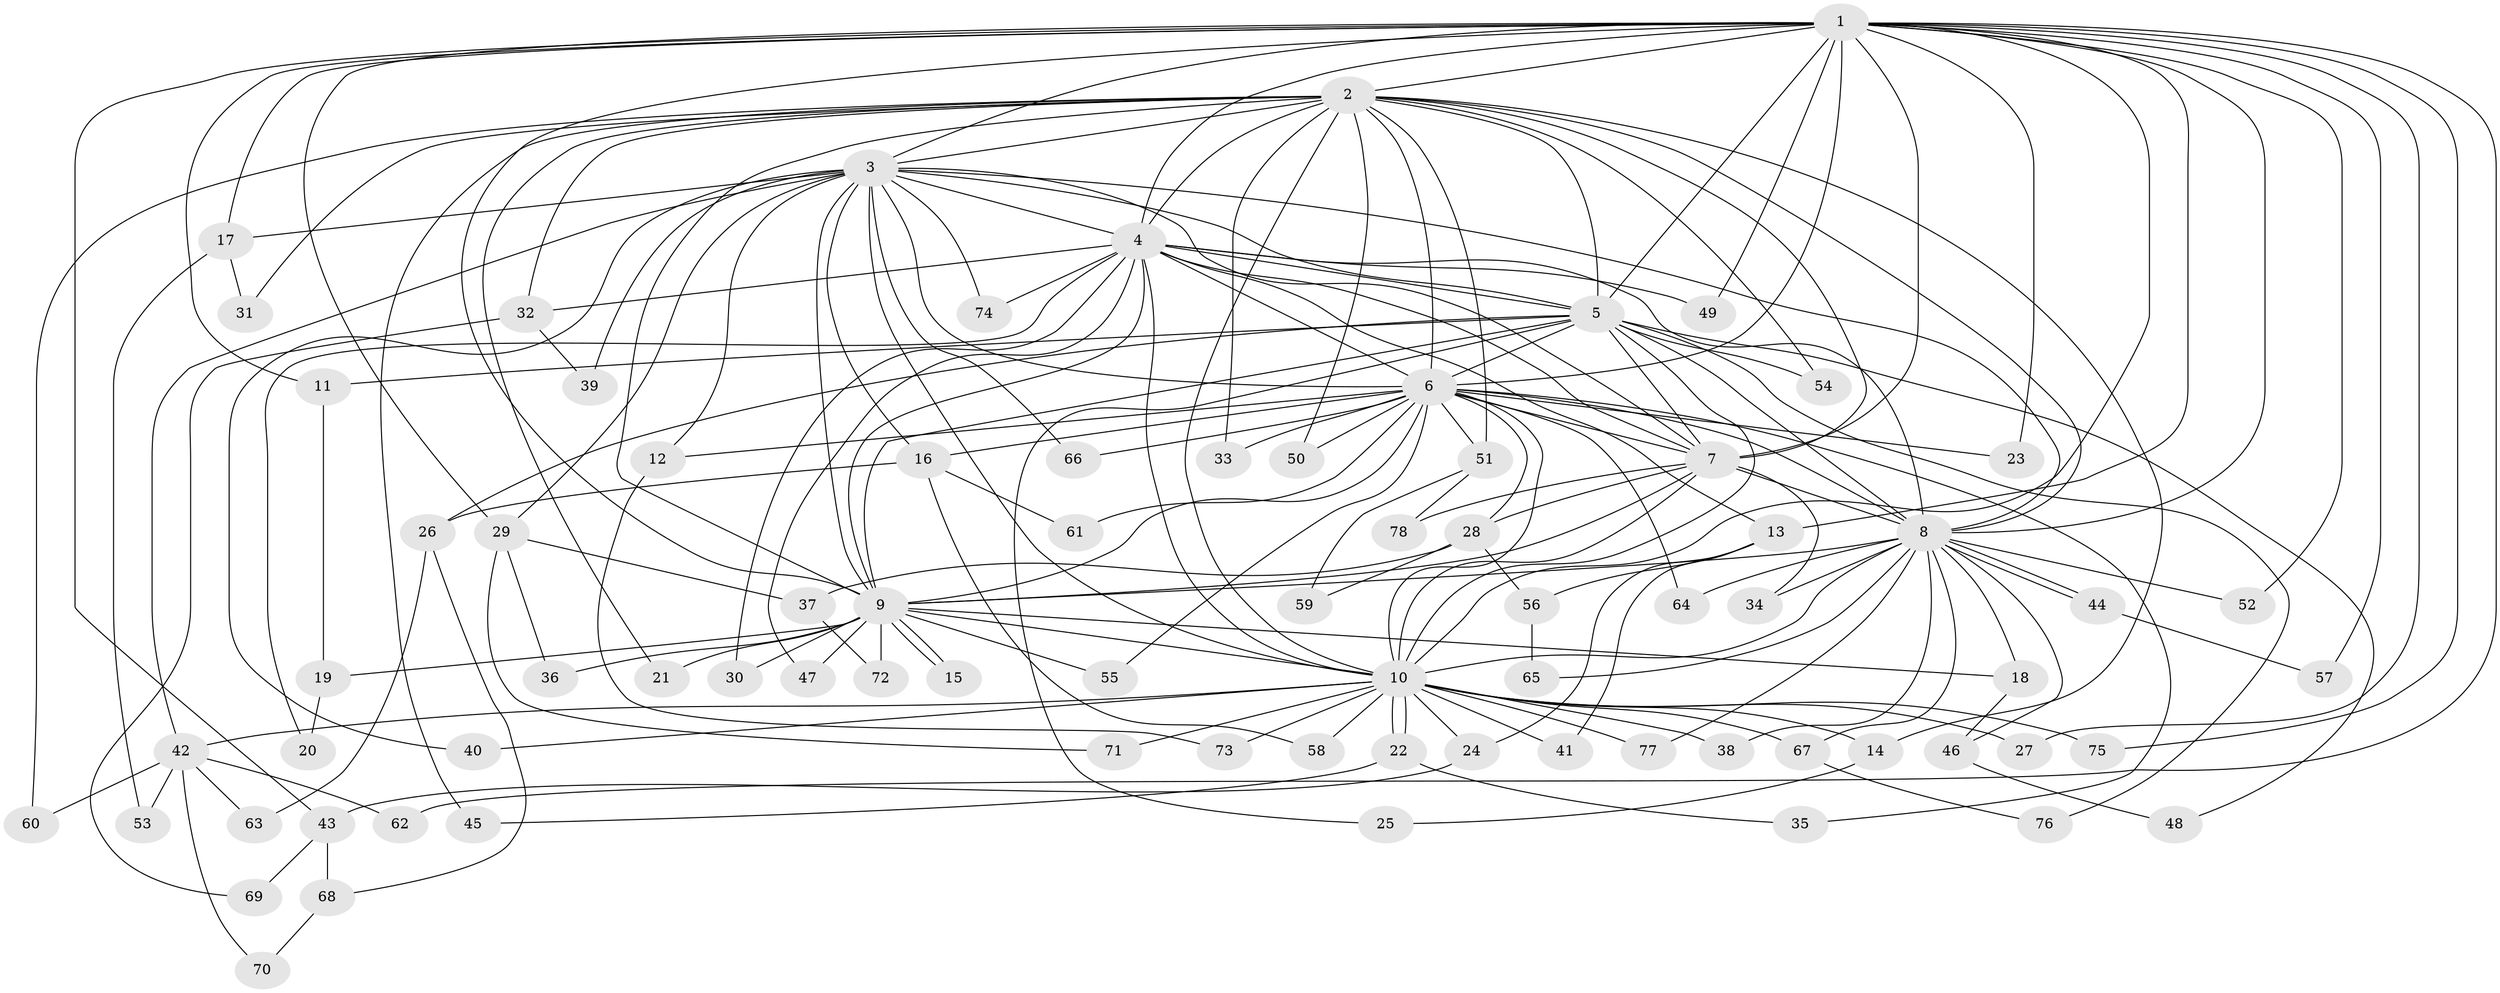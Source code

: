 // coarse degree distribution, {3: 0.22916666666666666, 16: 0.041666666666666664, 21: 0.020833333333333332, 2: 0.3333333333333333, 11: 0.020833333333333332, 5: 0.08333333333333333, 15: 0.020833333333333332, 4: 0.10416666666666667, 17: 0.08333333333333333, 14: 0.020833333333333332, 1: 0.020833333333333332, 7: 0.020833333333333332}
// Generated by graph-tools (version 1.1) at 2025/36/03/04/25 23:36:35]
// undirected, 78 vertices, 181 edges
graph export_dot {
  node [color=gray90,style=filled];
  1;
  2;
  3;
  4;
  5;
  6;
  7;
  8;
  9;
  10;
  11;
  12;
  13;
  14;
  15;
  16;
  17;
  18;
  19;
  20;
  21;
  22;
  23;
  24;
  25;
  26;
  27;
  28;
  29;
  30;
  31;
  32;
  33;
  34;
  35;
  36;
  37;
  38;
  39;
  40;
  41;
  42;
  43;
  44;
  45;
  46;
  47;
  48;
  49;
  50;
  51;
  52;
  53;
  54;
  55;
  56;
  57;
  58;
  59;
  60;
  61;
  62;
  63;
  64;
  65;
  66;
  67;
  68;
  69;
  70;
  71;
  72;
  73;
  74;
  75;
  76;
  77;
  78;
  1 -- 2;
  1 -- 3;
  1 -- 4;
  1 -- 5;
  1 -- 6;
  1 -- 7;
  1 -- 8;
  1 -- 9;
  1 -- 10;
  1 -- 11;
  1 -- 13;
  1 -- 17;
  1 -- 23;
  1 -- 27;
  1 -- 29;
  1 -- 43;
  1 -- 49;
  1 -- 52;
  1 -- 57;
  1 -- 62;
  1 -- 75;
  2 -- 3;
  2 -- 4;
  2 -- 5;
  2 -- 6;
  2 -- 7;
  2 -- 8;
  2 -- 9;
  2 -- 10;
  2 -- 14;
  2 -- 21;
  2 -- 31;
  2 -- 32;
  2 -- 33;
  2 -- 45;
  2 -- 50;
  2 -- 51;
  2 -- 54;
  2 -- 60;
  3 -- 4;
  3 -- 5;
  3 -- 6;
  3 -- 7;
  3 -- 8;
  3 -- 9;
  3 -- 10;
  3 -- 12;
  3 -- 16;
  3 -- 17;
  3 -- 29;
  3 -- 39;
  3 -- 40;
  3 -- 42;
  3 -- 66;
  3 -- 74;
  4 -- 5;
  4 -- 6;
  4 -- 7;
  4 -- 8;
  4 -- 9;
  4 -- 10;
  4 -- 13;
  4 -- 20;
  4 -- 30;
  4 -- 32;
  4 -- 47;
  4 -- 49;
  4 -- 74;
  5 -- 6;
  5 -- 7;
  5 -- 8;
  5 -- 9;
  5 -- 10;
  5 -- 11;
  5 -- 25;
  5 -- 26;
  5 -- 48;
  5 -- 54;
  5 -- 76;
  6 -- 7;
  6 -- 8;
  6 -- 9;
  6 -- 10;
  6 -- 12;
  6 -- 16;
  6 -- 23;
  6 -- 28;
  6 -- 33;
  6 -- 35;
  6 -- 50;
  6 -- 51;
  6 -- 55;
  6 -- 61;
  6 -- 64;
  6 -- 66;
  7 -- 8;
  7 -- 9;
  7 -- 10;
  7 -- 28;
  7 -- 34;
  7 -- 78;
  8 -- 9;
  8 -- 10;
  8 -- 18;
  8 -- 34;
  8 -- 38;
  8 -- 44;
  8 -- 44;
  8 -- 46;
  8 -- 52;
  8 -- 64;
  8 -- 65;
  8 -- 67;
  8 -- 77;
  9 -- 10;
  9 -- 15;
  9 -- 15;
  9 -- 18;
  9 -- 19;
  9 -- 21;
  9 -- 30;
  9 -- 36;
  9 -- 47;
  9 -- 55;
  9 -- 72;
  10 -- 14;
  10 -- 22;
  10 -- 22;
  10 -- 24;
  10 -- 27;
  10 -- 38;
  10 -- 40;
  10 -- 41;
  10 -- 42;
  10 -- 58;
  10 -- 67;
  10 -- 71;
  10 -- 73;
  10 -- 75;
  10 -- 77;
  11 -- 19;
  12 -- 73;
  13 -- 24;
  13 -- 41;
  13 -- 56;
  14 -- 25;
  16 -- 26;
  16 -- 58;
  16 -- 61;
  17 -- 31;
  17 -- 53;
  18 -- 46;
  19 -- 20;
  22 -- 35;
  22 -- 45;
  24 -- 43;
  26 -- 63;
  26 -- 68;
  28 -- 37;
  28 -- 56;
  28 -- 59;
  29 -- 36;
  29 -- 37;
  29 -- 71;
  32 -- 39;
  32 -- 69;
  37 -- 72;
  42 -- 53;
  42 -- 60;
  42 -- 62;
  42 -- 63;
  42 -- 70;
  43 -- 68;
  43 -- 69;
  44 -- 57;
  46 -- 48;
  51 -- 59;
  51 -- 78;
  56 -- 65;
  67 -- 76;
  68 -- 70;
}
